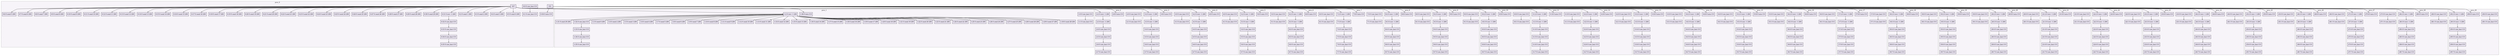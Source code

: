 digraph{node[shape=record style=filled colorscheme=purd9 fillcolor=2];subgraph cluster0{style=dashed;colorscheme=purd9;bgcolor=1;edge[arrowhead=empty];label=proc_0;0[label="0:0 0 raw_barr 0 0"];1[label="0:1 0 raw_barr 0 0"];2[label="0:2 0 send 1 200"];3[label="0:3 0 send 2 200"];4[label="0:4 0 send 3 200"];5[label="0:5 0 send 4 200"];6[label="0:6 0 send 5 200"];7[label="0:7 0 send 6 200"];8[label="0:8 0 send 7 200"];9[label="0:9 0 send 8 200"];10[label="0:10 0 send 9 200"];11[label="0:11 0 send 10 200"];12[label="0:12 0 send 11 200"];13[label="0:13 0 send 12 200"];14[label="0:14 0 send 13 200"];15[label="0:15 0 send 14 200"];16[label="0:16 0 send 15 200"];17[label="0:17 0 send 16 200"];18[label="0:18 0 send 17 200"];19[label="0:19 0 send 18 200"];20[label="0:20 0 send 19 200"];21[label="0:21 0 send 20 200"];22[label="0:22 0 send 21 200"];23[label="0:23 0 send 22 200"];24[label="0:24 0 send 23 200"];25[label="0:25 0 send 24 200"];26[label="0:26 0 send 25 200"];27[label="0:27 0 send 26 200"];28[label="0:28 0 send 27 200"];29[label="0:29 0 send 28 200"];30[label="0:30 0 send 29 200"];31[label="0:31 0 recv -1 200"];32[label="0:32 0 raw_barr 0 0"];33[label="0:33 0 raw_barr 0 0"];34[label="0:34 0 raw_barr 0 0"];35[label="0:35 0 raw_barr 0 0"];36[label="0:36 0 misc 0 0"];0->1;327->2;327->3;327->4;327->5;327->6;327->7;327->8;327->9;327->10;327->11;327->12;327->13;327->14;327->15;327->16;327->17;327->18;327->19;327->20;327->21;327->22;327->23;327->24;327->25;327->26;327->27;327->28;327->29;327->30;327->31;31->32;32->33;33->34;34->35;331->36;}subgraph cluster1{style=dashed;colorscheme=purd9;bgcolor=1;edge[arrowhead=empty];label=proc_1;37[label="1:0 0 raw_barr 0 0"];38[label="1:1 0 raw_barr 0 0"];39[label="1:2 0 recv -1 200"];40[label="1:3 0 send 0 200"];41[label="1:4 0 send 2 200"];42[label="1:5 0 send 3 200"];43[label="1:6 0 send 4 200"];44[label="1:7 0 send 5 200"];45[label="1:8 0 send 6 200"];46[label="1:9 0 send 7 200"];47[label="1:10 0 send 8 200"];48[label="1:11 0 send 9 200"];49[label="1:12 0 send 10 200"];50[label="1:13 0 send 11 200"];51[label="1:14 0 send 12 200"];52[label="1:15 0 send 13 200"];53[label="1:16 0 send 14 200"];54[label="1:17 0 send 15 200"];55[label="1:18 0 send 16 200"];56[label="1:19 0 send 17 200"];57[label="1:20 0 send 18 200"];58[label="1:21 0 send 19 200"];59[label="1:22 0 send 20 200"];60[label="1:23 0 send 21 200"];61[label="1:24 0 send 22 200"];62[label="1:25 0 send 23 200"];63[label="1:26 0 send 24 200"];64[label="1:27 0 send 25 200"];65[label="1:28 0 send 26 200"];66[label="1:29 0 send 27 200"];67[label="1:30 0 send 28 200"];68[label="1:31 0 send 29 200"];69[label="1:32 0 raw_barr 0 0"];70[label="1:33 0 raw_barr 0 0"];71[label="1:34 0 raw_barr 0 0"];72[label="1:35 0 raw_barr 0 0"];73[label="1:36 0 misc 0 0"];37->38;327->39;39->40;39->41;39->42;39->43;39->44;39->45;39->46;39->47;39->48;39->49;39->50;39->51;39->52;39->53;39->54;39->55;39->56;39->57;39->58;39->59;39->60;39->61;39->62;39->63;39->64;39->65;39->66;39->67;39->68;39->69;69->70;70->71;71->72;331->73;}subgraph cluster2{style=dashed;colorscheme=purd9;bgcolor=1;edge[arrowhead=empty];label=proc_2;74[label="2:0 0 raw_barr 0 0"];75[label="2:1 0 raw_barr 0 0"];76[label="2:2 0 recv -1 200"];77[label="2:3 0 recv -1 200"];78[label="2:4 0 raw_barr 0 0"];79[label="2:5 0 raw_barr 0 0"];80[label="2:6 0 raw_barr 0 0"];81[label="2:7 0 raw_barr 0 0"];82[label="2:8 0 misc 0 0"];74->75;327->76;76->77;77->78;78->79;79->80;80->81;331->82;}subgraph cluster3{style=dashed;colorscheme=purd9;bgcolor=1;edge[arrowhead=empty];label=proc_3;83[label="3:0 0 raw_barr 0 0"];84[label="3:1 0 raw_barr 0 0"];85[label="3:2 0 recv -1 200"];86[label="3:3 0 recv -1 200"];87[label="3:4 0 raw_barr 0 0"];88[label="3:5 0 raw_barr 0 0"];89[label="3:6 0 raw_barr 0 0"];90[label="3:7 0 raw_barr 0 0"];91[label="3:8 0 misc 0 0"];83->84;327->85;85->86;86->87;87->88;88->89;89->90;331->91;}subgraph cluster4{style=dashed;colorscheme=purd9;bgcolor=1;edge[arrowhead=empty];label=proc_4;92[label="4:0 0 raw_barr 0 0"];93[label="4:1 0 raw_barr 0 0"];94[label="4:2 0 recv -1 200"];95[label="4:3 0 recv -1 200"];96[label="4:4 0 raw_barr 0 0"];97[label="4:5 0 raw_barr 0 0"];98[label="4:6 0 raw_barr 0 0"];99[label="4:7 0 raw_barr 0 0"];100[label="4:8 0 misc 0 0"];92->93;327->94;94->95;95->96;96->97;97->98;98->99;331->100;}subgraph cluster5{style=dashed;colorscheme=purd9;bgcolor=1;edge[arrowhead=empty];label=proc_5;101[label="5:0 0 raw_barr 0 0"];102[label="5:1 0 raw_barr 0 0"];103[label="5:2 0 recv -1 200"];104[label="5:3 0 recv -1 200"];105[label="5:4 0 raw_barr 0 0"];106[label="5:5 0 raw_barr 0 0"];107[label="5:6 0 raw_barr 0 0"];108[label="5:7 0 raw_barr 0 0"];109[label="5:8 0 misc 0 0"];101->102;327->103;103->104;104->105;105->106;106->107;107->108;331->109;}subgraph cluster6{style=dashed;colorscheme=purd9;bgcolor=1;edge[arrowhead=empty];label=proc_6;110[label="6:0 0 raw_barr 0 0"];111[label="6:1 0 raw_barr 0 0"];112[label="6:2 0 recv -1 200"];113[label="6:3 0 recv -1 200"];114[label="6:4 0 raw_barr 0 0"];115[label="6:5 0 raw_barr 0 0"];116[label="6:6 0 raw_barr 0 0"];117[label="6:7 0 raw_barr 0 0"];118[label="6:8 0 misc 0 0"];110->111;327->112;112->113;113->114;114->115;115->116;116->117;331->118;}subgraph cluster7{style=dashed;colorscheme=purd9;bgcolor=1;edge[arrowhead=empty];label=proc_7;119[label="7:0 0 raw_barr 0 0"];120[label="7:1 0 raw_barr 0 0"];121[label="7:2 0 recv -1 200"];122[label="7:3 0 recv -1 200"];123[label="7:4 0 raw_barr 0 0"];124[label="7:5 0 raw_barr 0 0"];125[label="7:6 0 raw_barr 0 0"];126[label="7:7 0 raw_barr 0 0"];127[label="7:8 0 misc 0 0"];119->120;327->121;121->122;122->123;123->124;124->125;125->126;331->127;}subgraph cluster8{style=dashed;colorscheme=purd9;bgcolor=1;edge[arrowhead=empty];label=proc_8;128[label="8:0 0 raw_barr 0 0"];129[label="8:1 0 raw_barr 0 0"];130[label="8:2 0 recv -1 200"];131[label="8:3 0 recv -1 200"];132[label="8:4 0 raw_barr 0 0"];133[label="8:5 0 raw_barr 0 0"];134[label="8:6 0 raw_barr 0 0"];135[label="8:7 0 raw_barr 0 0"];136[label="8:8 0 misc 0 0"];128->129;327->130;130->131;131->132;132->133;133->134;134->135;331->136;}subgraph cluster9{style=dashed;colorscheme=purd9;bgcolor=1;edge[arrowhead=empty];label=proc_9;137[label="9:0 0 raw_barr 0 0"];138[label="9:1 0 raw_barr 0 0"];139[label="9:2 0 recv -1 200"];140[label="9:3 0 recv -1 200"];141[label="9:4 0 raw_barr 0 0"];142[label="9:5 0 raw_barr 0 0"];143[label="9:6 0 raw_barr 0 0"];144[label="9:7 0 raw_barr 0 0"];145[label="9:8 0 misc 0 0"];137->138;327->139;139->140;140->141;141->142;142->143;143->144;331->145;}subgraph cluster10{style=dashed;colorscheme=purd9;bgcolor=1;edge[arrowhead=empty];label=proc_10;146[label="10:0 0 raw_barr 0 0"];147[label="10:1 0 raw_barr 0 0"];148[label="10:2 0 recv -1 200"];149[label="10:3 0 recv -1 200"];150[label="10:4 0 raw_barr 0 0"];151[label="10:5 0 raw_barr 0 0"];152[label="10:6 0 raw_barr 0 0"];153[label="10:7 0 raw_barr 0 0"];154[label="10:8 0 misc 0 0"];146->147;327->148;148->149;149->150;150->151;151->152;152->153;331->154;}subgraph cluster11{style=dashed;colorscheme=purd9;bgcolor=1;edge[arrowhead=empty];label=proc_11;155[label="11:0 0 raw_barr 0 0"];156[label="11:1 0 raw_barr 0 0"];157[label="11:2 0 recv -1 200"];158[label="11:3 0 recv -1 200"];159[label="11:4 0 raw_barr 0 0"];160[label="11:5 0 raw_barr 0 0"];161[label="11:6 0 raw_barr 0 0"];162[label="11:7 0 raw_barr 0 0"];163[label="11:8 0 misc 0 0"];155->156;327->157;157->158;158->159;159->160;160->161;161->162;331->163;}subgraph cluster12{style=dashed;colorscheme=purd9;bgcolor=1;edge[arrowhead=empty];label=proc_12;164[label="12:0 0 raw_barr 0 0"];165[label="12:1 0 raw_barr 0 0"];166[label="12:2 0 recv -1 200"];167[label="12:3 0 recv -1 200"];168[label="12:4 0 raw_barr 0 0"];169[label="12:5 0 raw_barr 0 0"];170[label="12:6 0 raw_barr 0 0"];171[label="12:7 0 raw_barr 0 0"];172[label="12:8 0 misc 0 0"];164->165;327->166;166->167;167->168;168->169;169->170;170->171;331->172;}subgraph cluster13{style=dashed;colorscheme=purd9;bgcolor=1;edge[arrowhead=empty];label=proc_13;173[label="13:0 0 raw_barr 0 0"];174[label="13:1 0 raw_barr 0 0"];175[label="13:2 0 recv -1 200"];176[label="13:3 0 recv -1 200"];177[label="13:4 0 raw_barr 0 0"];178[label="13:5 0 raw_barr 0 0"];179[label="13:6 0 raw_barr 0 0"];180[label="13:7 0 raw_barr 0 0"];181[label="13:8 0 misc 0 0"];173->174;327->175;175->176;176->177;177->178;178->179;179->180;331->181;}subgraph cluster14{style=dashed;colorscheme=purd9;bgcolor=1;edge[arrowhead=empty];label=proc_14;182[label="14:0 0 raw_barr 0 0"];183[label="14:1 0 raw_barr 0 0"];184[label="14:2 0 recv -1 200"];185[label="14:3 0 recv -1 200"];186[label="14:4 0 raw_barr 0 0"];187[label="14:5 0 raw_barr 0 0"];188[label="14:6 0 raw_barr 0 0"];189[label="14:7 0 raw_barr 0 0"];190[label="14:8 0 misc 0 0"];182->183;327->184;184->185;185->186;186->187;187->188;188->189;331->190;}subgraph cluster15{style=dashed;colorscheme=purd9;bgcolor=1;edge[arrowhead=empty];label=proc_15;191[label="15:0 0 raw_barr 0 0"];192[label="15:1 0 raw_barr 0 0"];193[label="15:2 0 recv -1 200"];194[label="15:3 0 recv -1 200"];195[label="15:4 0 raw_barr 0 0"];196[label="15:5 0 raw_barr 0 0"];197[label="15:6 0 raw_barr 0 0"];198[label="15:7 0 raw_barr 0 0"];199[label="15:8 0 misc 0 0"];191->192;327->193;193->194;194->195;195->196;196->197;197->198;331->199;}subgraph cluster16{style=dashed;colorscheme=purd9;bgcolor=1;edge[arrowhead=empty];label=proc_16;200[label="16:0 0 raw_barr 0 0"];201[label="16:1 0 raw_barr 0 0"];202[label="16:2 0 recv -1 200"];203[label="16:3 0 recv -1 200"];204[label="16:4 0 raw_barr 0 0"];205[label="16:5 0 raw_barr 0 0"];206[label="16:6 0 raw_barr 0 0"];207[label="16:7 0 raw_barr 0 0"];208[label="16:8 0 misc 0 0"];200->201;327->202;202->203;203->204;204->205;205->206;206->207;331->208;}subgraph cluster17{style=dashed;colorscheme=purd9;bgcolor=1;edge[arrowhead=empty];label=proc_17;209[label="17:0 0 raw_barr 0 0"];210[label="17:1 0 raw_barr 0 0"];211[label="17:2 0 recv -1 200"];212[label="17:3 0 recv -1 200"];213[label="17:4 0 raw_barr 0 0"];214[label="17:5 0 raw_barr 0 0"];215[label="17:6 0 raw_barr 0 0"];216[label="17:7 0 raw_barr 0 0"];217[label="17:8 0 misc 0 0"];209->210;327->211;211->212;212->213;213->214;214->215;215->216;331->217;}subgraph cluster18{style=dashed;colorscheme=purd9;bgcolor=1;edge[arrowhead=empty];label=proc_18;218[label="18:0 0 raw_barr 0 0"];219[label="18:1 0 raw_barr 0 0"];220[label="18:2 0 recv -1 200"];221[label="18:3 0 recv -1 200"];222[label="18:4 0 raw_barr 0 0"];223[label="18:5 0 raw_barr 0 0"];224[label="18:6 0 raw_barr 0 0"];225[label="18:7 0 raw_barr 0 0"];226[label="18:8 0 misc 0 0"];218->219;327->220;220->221;221->222;222->223;223->224;224->225;331->226;}subgraph cluster19{style=dashed;colorscheme=purd9;bgcolor=1;edge[arrowhead=empty];label=proc_19;227[label="19:0 0 raw_barr 0 0"];228[label="19:1 0 raw_barr 0 0"];229[label="19:2 0 recv -1 200"];230[label="19:3 0 recv -1 200"];231[label="19:4 0 raw_barr 0 0"];232[label="19:5 0 raw_barr 0 0"];233[label="19:6 0 raw_barr 0 0"];234[label="19:7 0 raw_barr 0 0"];235[label="19:8 0 misc 0 0"];227->228;327->229;229->230;230->231;231->232;232->233;233->234;331->235;}subgraph cluster20{style=dashed;colorscheme=purd9;bgcolor=1;edge[arrowhead=empty];label=proc_20;236[label="20:0 0 raw_barr 0 0"];237[label="20:1 0 raw_barr 0 0"];238[label="20:2 0 recv -1 200"];239[label="20:3 0 recv -1 200"];240[label="20:4 0 raw_barr 0 0"];241[label="20:5 0 raw_barr 0 0"];242[label="20:6 0 raw_barr 0 0"];243[label="20:7 0 raw_barr 0 0"];244[label="20:8 0 misc 0 0"];236->237;327->238;238->239;239->240;240->241;241->242;242->243;331->244;}subgraph cluster21{style=dashed;colorscheme=purd9;bgcolor=1;edge[arrowhead=empty];label=proc_21;245[label="21:0 0 raw_barr 0 0"];246[label="21:1 0 raw_barr 0 0"];247[label="21:2 0 recv -1 200"];248[label="21:3 0 recv -1 200"];249[label="21:4 0 raw_barr 0 0"];250[label="21:5 0 raw_barr 0 0"];251[label="21:6 0 raw_barr 0 0"];252[label="21:7 0 raw_barr 0 0"];253[label="21:8 0 misc 0 0"];245->246;327->247;247->248;248->249;249->250;250->251;251->252;331->253;}subgraph cluster22{style=dashed;colorscheme=purd9;bgcolor=1;edge[arrowhead=empty];label=proc_22;254[label="22:0 0 raw_barr 0 0"];255[label="22:1 0 raw_barr 0 0"];256[label="22:2 0 recv -1 200"];257[label="22:3 0 recv -1 200"];258[label="22:4 0 raw_barr 0 0"];259[label="22:5 0 raw_barr 0 0"];260[label="22:6 0 raw_barr 0 0"];261[label="22:7 0 raw_barr 0 0"];262[label="22:8 0 misc 0 0"];254->255;327->256;256->257;257->258;258->259;259->260;260->261;331->262;}subgraph cluster23{style=dashed;colorscheme=purd9;bgcolor=1;edge[arrowhead=empty];label=proc_23;263[label="23:0 0 raw_barr 0 0"];264[label="23:1 0 raw_barr 0 0"];265[label="23:2 0 recv -1 200"];266[label="23:3 0 recv -1 200"];267[label="23:4 0 raw_barr 0 0"];268[label="23:5 0 raw_barr 0 0"];269[label="23:6 0 raw_barr 0 0"];270[label="23:7 0 raw_barr 0 0"];271[label="23:8 0 misc 0 0"];263->264;327->265;265->266;266->267;267->268;268->269;269->270;331->271;}subgraph cluster24{style=dashed;colorscheme=purd9;bgcolor=1;edge[arrowhead=empty];label=proc_24;272[label="24:0 0 raw_barr 0 0"];273[label="24:1 0 raw_barr 0 0"];274[label="24:2 0 recv -1 200"];275[label="24:3 0 recv -1 200"];276[label="24:4 0 raw_barr 0 0"];277[label="24:5 0 raw_barr 0 0"];278[label="24:6 0 raw_barr 0 0"];279[label="24:7 0 raw_barr 0 0"];280[label="24:8 0 misc 0 0"];272->273;327->274;274->275;275->276;276->277;277->278;278->279;331->280;}subgraph cluster25{style=dashed;colorscheme=purd9;bgcolor=1;edge[arrowhead=empty];label=proc_25;281[label="25:0 0 raw_barr 0 0"];282[label="25:1 0 raw_barr 0 0"];283[label="25:2 0 recv -1 200"];284[label="25:3 0 recv -1 200"];285[label="25:4 0 raw_barr 0 0"];286[label="25:5 0 raw_barr 0 0"];287[label="25:6 0 raw_barr 0 0"];288[label="25:7 0 raw_barr 0 0"];289[label="25:8 0 misc 0 0"];281->282;327->283;283->284;284->285;285->286;286->287;287->288;331->289;}subgraph cluster26{style=dashed;colorscheme=purd9;bgcolor=1;edge[arrowhead=empty];label=proc_26;290[label="26:0 0 raw_barr 0 0"];291[label="26:1 0 raw_barr 0 0"];292[label="26:2 0 recv -1 200"];293[label="26:3 0 recv -1 200"];294[label="26:4 0 raw_barr 0 0"];295[label="26:5 0 raw_barr 0 0"];296[label="26:6 0 raw_barr 0 0"];297[label="26:7 0 raw_barr 0 0"];298[label="26:8 0 misc 0 0"];290->291;327->292;292->293;293->294;294->295;295->296;296->297;331->298;}subgraph cluster27{style=dashed;colorscheme=purd9;bgcolor=1;edge[arrowhead=empty];label=proc_27;299[label="27:0 0 raw_barr 0 0"];300[label="27:1 0 raw_barr 0 0"];301[label="27:2 0 recv -1 200"];302[label="27:3 0 recv -1 200"];303[label="27:4 0 raw_barr 0 0"];304[label="27:5 0 raw_barr 0 0"];305[label="27:6 0 raw_barr 0 0"];306[label="27:7 0 raw_barr 0 0"];307[label="27:8 0 misc 0 0"];299->300;327->301;301->302;302->303;303->304;304->305;305->306;331->307;}subgraph cluster28{style=dashed;colorscheme=purd9;bgcolor=1;edge[arrowhead=empty];label=proc_28;308[label="28:0 0 raw_barr 0 0"];309[label="28:1 0 raw_barr 0 0"];310[label="28:2 0 recv -1 200"];311[label="28:3 0 recv -1 200"];312[label="28:4 0 raw_barr 0 0"];313[label="28:5 0 raw_barr 0 0"];314[label="28:6 0 raw_barr 0 0"];315[label="28:7 0 raw_barr 0 0"];316[label="28:8 0 misc 0 0"];308->309;327->310;310->311;311->312;312->313;313->314;314->315;331->316;}subgraph cluster29{style=dashed;colorscheme=purd9;bgcolor=1;edge[arrowhead=empty];label=proc_29;317[label="29:0 0 raw_barr 0 0"];318[label="29:1 0 raw_barr 0 0"];319[label="29:2 0 recv -1 200"];320[label="29:3 0 recv -1 200"];321[label="29:4 0 raw_barr 0 0"];322[label="29:5 0 raw_barr 0 0"];323[label="29:6 0 raw_barr 0 0"];324[label="29:7 0 raw_barr 0 0"];325[label="29:8 0 misc 0 0"];317->318;327->319;319->320;320->321;321->322;322->323;323->324;331->325;}}